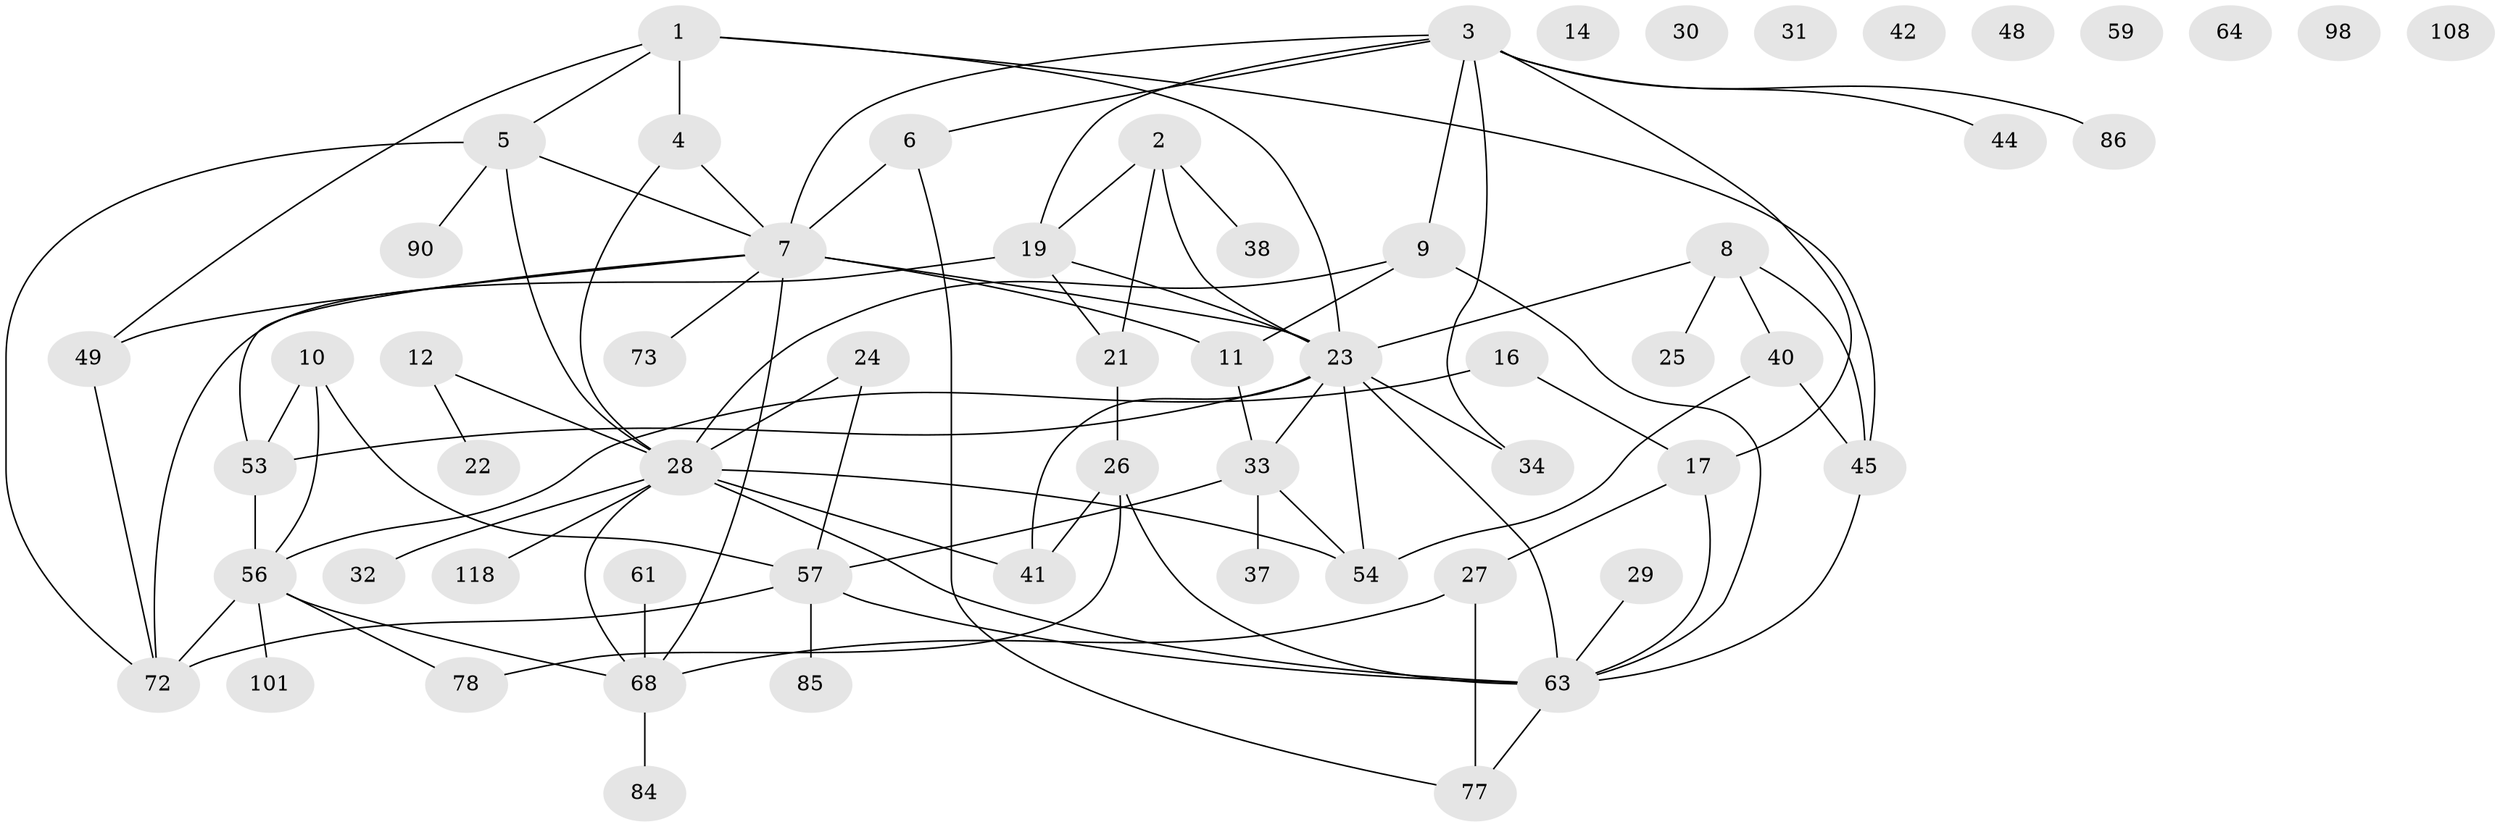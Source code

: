 // original degree distribution, {5: 0.08333333333333333, 3: 0.24166666666666667, 6: 0.025, 4: 0.125, 2: 0.21666666666666667, 1: 0.225, 0: 0.06666666666666667, 7: 0.016666666666666666}
// Generated by graph-tools (version 1.1) at 2025/13/03/09/25 04:13:05]
// undirected, 60 vertices, 90 edges
graph export_dot {
graph [start="1"]
  node [color=gray90,style=filled];
  1 [super="+62"];
  2 [super="+111+119+69"];
  3 [super="+66+71+103"];
  4 [super="+20"];
  5 [super="+47"];
  6;
  7 [super="+74+15"];
  8 [super="+91+13+75"];
  9;
  10 [super="+96"];
  11;
  12 [super="+18"];
  14;
  16;
  17;
  19 [super="+55"];
  21;
  22;
  23 [super="+51+39"];
  24;
  25;
  26 [super="+79+35"];
  27 [super="+46"];
  28 [super="+60+76+36+82+87+106"];
  29;
  30;
  31;
  32 [super="+67"];
  33 [super="+43+50"];
  34 [super="+81"];
  37;
  38;
  40 [super="+52"];
  41;
  42;
  44;
  45 [super="+107"];
  48 [super="+120"];
  49 [super="+70"];
  53 [super="+88"];
  54 [super="+97+109+105"];
  56 [super="+83+58"];
  57 [super="+93"];
  59;
  61;
  63 [super="+102"];
  64;
  68 [super="+95"];
  72;
  73;
  77;
  78 [super="+80"];
  84;
  85;
  86;
  90;
  98;
  101;
  108;
  118;
  1 -- 4;
  1 -- 5;
  1 -- 49;
  1 -- 45;
  1 -- 23;
  2 -- 23;
  2 -- 38;
  2 -- 21;
  2 -- 19;
  3 -- 17;
  3 -- 44;
  3 -- 9;
  3 -- 6;
  3 -- 86;
  3 -- 34;
  3 -- 19;
  3 -- 7;
  4 -- 28;
  4 -- 7;
  5 -- 72;
  5 -- 90;
  5 -- 28;
  5 -- 7;
  6 -- 77;
  6 -- 7 [weight=2];
  7 -- 23;
  7 -- 68;
  7 -- 73;
  7 -- 11;
  7 -- 49;
  7 -- 53;
  8 -- 25;
  8 -- 45;
  8 -- 40;
  8 -- 23;
  9 -- 11;
  9 -- 63;
  9 -- 28;
  10 -- 56;
  10 -- 57;
  10 -- 53;
  11 -- 33;
  12 -- 28;
  12 -- 22;
  16 -- 17;
  16 -- 56;
  17 -- 27;
  17 -- 63;
  19 -- 21;
  19 -- 72;
  19 -- 23;
  21 -- 26;
  23 -- 34;
  23 -- 53;
  23 -- 33;
  23 -- 41;
  23 -- 54 [weight=2];
  23 -- 63 [weight=2];
  24 -- 57;
  24 -- 28;
  26 -- 63;
  26 -- 41;
  26 -- 78;
  27 -- 68;
  27 -- 77;
  28 -- 118;
  28 -- 63 [weight=2];
  28 -- 41;
  28 -- 68;
  28 -- 54;
  28 -- 32;
  29 -- 63;
  33 -- 54;
  33 -- 37;
  33 -- 57;
  40 -- 45;
  40 -- 54;
  45 -- 63;
  49 -- 72;
  53 -- 56;
  56 -- 78;
  56 -- 72;
  56 -- 68;
  56 -- 101;
  57 -- 85;
  57 -- 72;
  57 -- 63;
  61 -- 68;
  63 -- 77;
  68 -- 84;
}

